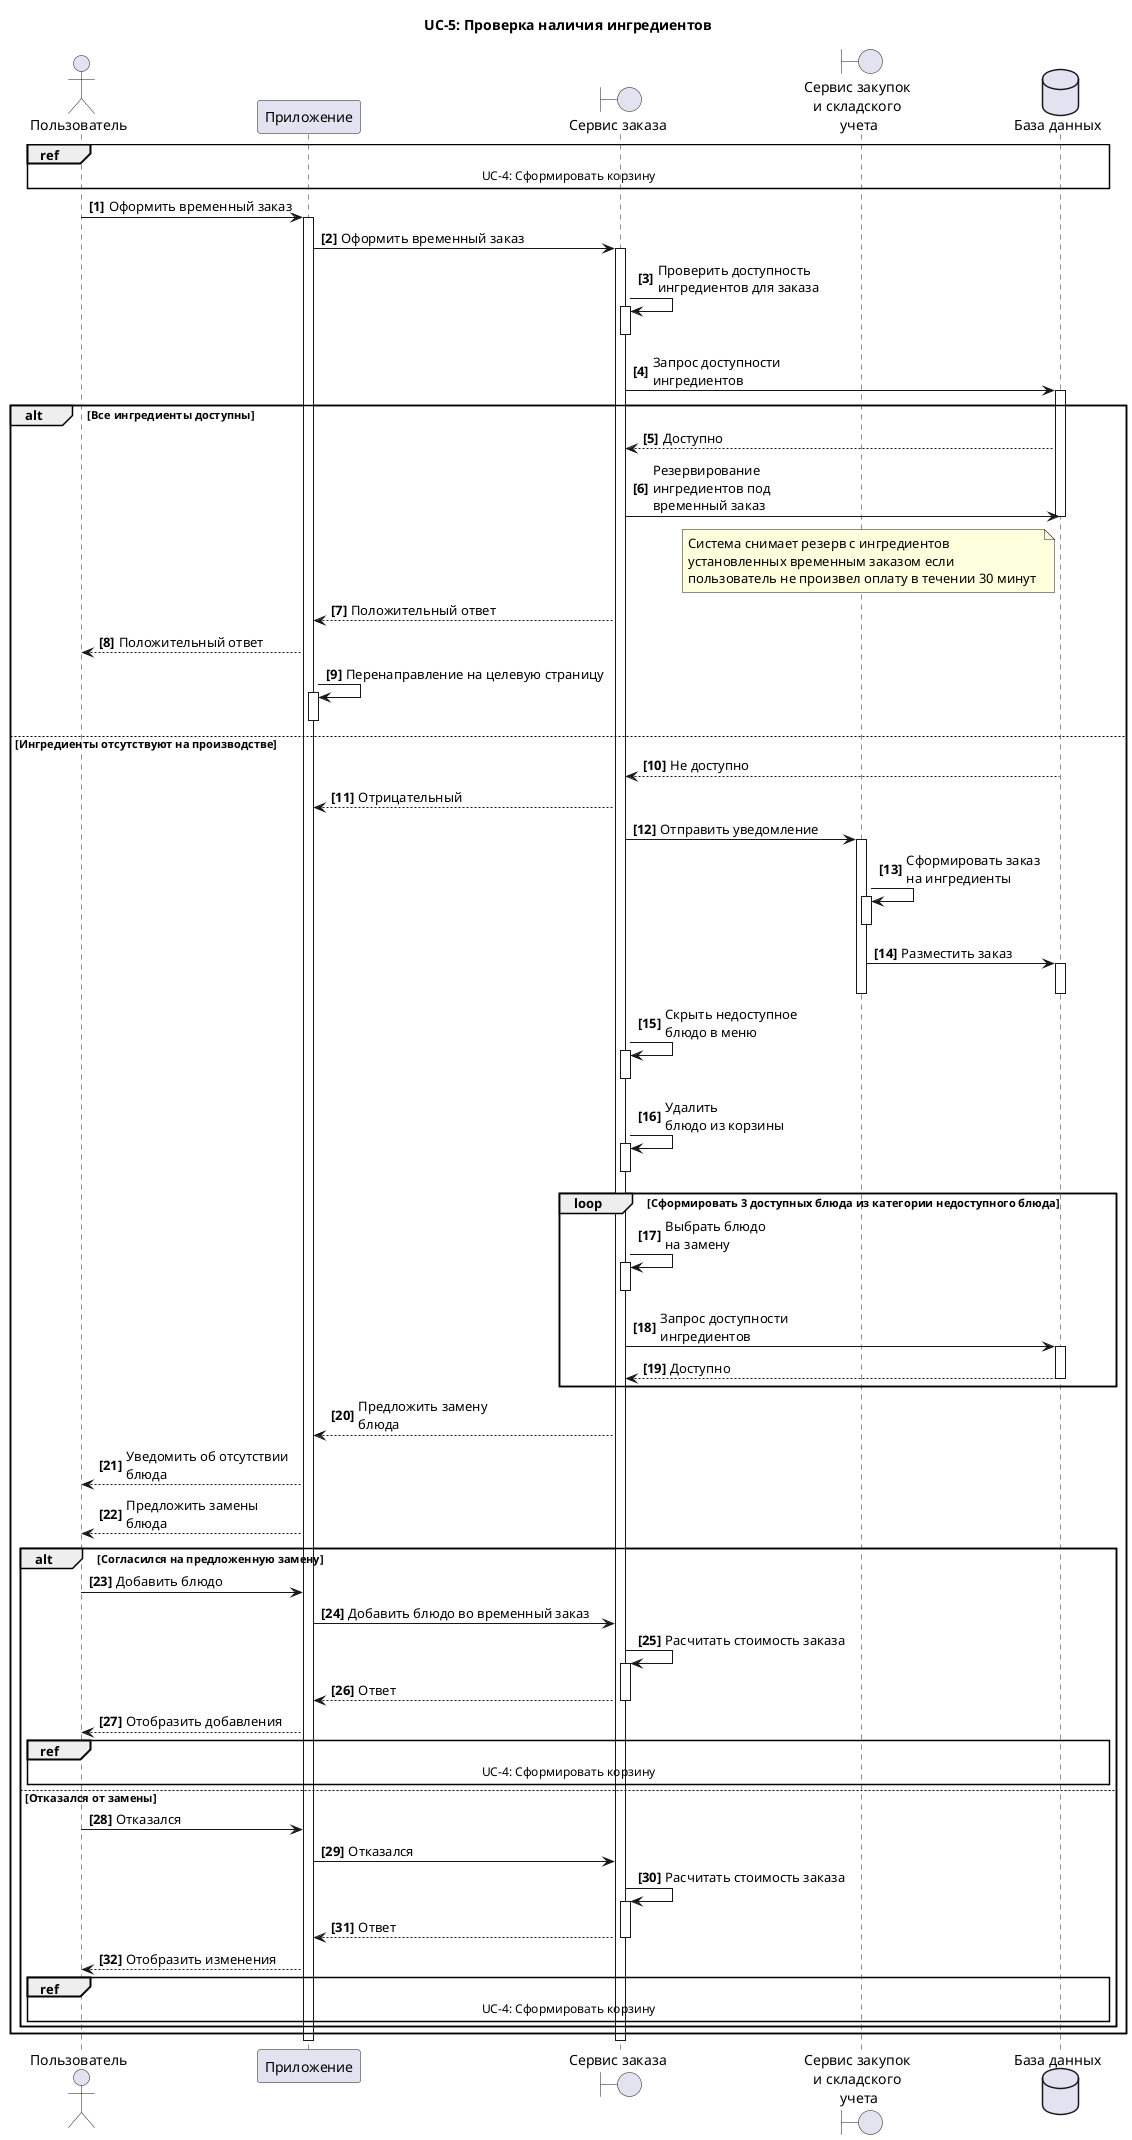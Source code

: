 @startuml
title UC-5: Проверка наличия ингредиентов
actor "Пользователь" as U 
participant  "Приложение" as A 
boundary "Сервис заказа" as S
boundary "Сервис закупок \nи складского \nучета" as OR
dataBase "База данных" as DB 
autonumber "<b>[0]"  

ref over U,A,S,DB
UC-4: Сформировать корзину
end ref

U->A++: Оформить временный заказ
A->S++: Оформить временный заказ
S->S++: Проверить доступность\nингредиентов для заказа
S--
S->DB++: Запрос доступности \nингредиентов
alt Все ингредиенты доступны
DB-->S:Доступно
S->DB: Резервирование \nингредиентов под \nвременный заказ
note left of DB
 Система снимает резерв с ингредиентов 
 установленных временным заказом если 
 пользователь не произвел оплату в течении 30 минут 
end note
DB--
S --> A: Положительный ответ
A --> U: Положительный ответ
A->A++:Перенаправление на целевую страницу
A--

else Ингредиенты отсутствуют на производстве 
DB-->S--:Не доступно
S --> A: Отрицательный 
S -> OR++: Отправить уведомление 
OR -> OR++: Сформировать заказ \nна ингредиенты  
OR--
OR -> DB++: Разместить заказ 
OR--
DB--
S->S++: Скрыть недоступное \nблюдо в меню
S--
S->S++: Удалить \nблюдо из корзины
S--
loop Сформировать 3 доступных блюда из категории недоступного блюда
S->S++: Выбрать блюдо \nна замену
S--
S->DB++: Запрос доступности \nингредиентов
return Доступно
end
S--> A : Предложить замену \nблюда
A --> U : Уведомить об отсутствии \nблюда
A --> U : Предложить замены \nблюда

alt Согласился на предложенную замену
U->A: Добавить блюдо 
A->S: Добавить блюдо во временный заказ
S->S++: Расчитать стоимость заказа
S-->A--:Ответ
A-->U: Отобразить добавления
ref over U,A,S,DB
UC-4: Сформировать корзину
end ref

else Отказался от замены
U->A: Отказался 
A->S: Отказался
S->S++: Расчитать стоимость заказа
S-->A--:Ответ
A-->U: Отобразить изменения

ref over U,A,S,DB
UC-4: Сформировать корзину
end ref
end
end
A--
S--
@enduml
